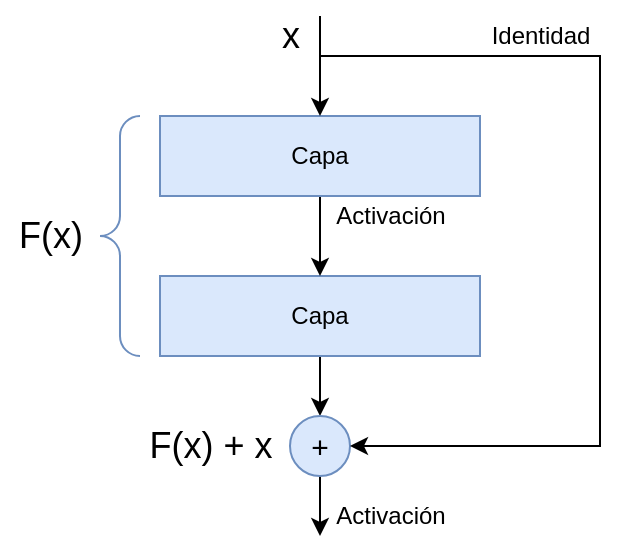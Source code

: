 <mxfile version="14.5.1" type="device"><diagram id="QAISOQQ_-sTj1b3V3EcZ" name="Página-1"><mxGraphModel dx="450" dy="281" grid="1" gridSize="10" guides="1" tooltips="1" connect="1" arrows="1" fold="1" page="1" pageScale="1" pageWidth="1169" pageHeight="827" math="0" shadow="0"><root><mxCell id="0"/><mxCell id="1" parent="0"/><mxCell id="geyZCDq13BFH2EBy5cL2-4" style="edgeStyle=orthogonalEdgeStyle;rounded=0;orthogonalLoop=1;jettySize=auto;html=1;entryX=0.5;entryY=0;entryDx=0;entryDy=0;" edge="1" parent="1" source="geyZCDq13BFH2EBy5cL2-1" target="geyZCDq13BFH2EBy5cL2-3"><mxGeometry relative="1" as="geometry"/></mxCell><mxCell id="geyZCDq13BFH2EBy5cL2-1" value="Capa" style="rounded=0;whiteSpace=wrap;html=1;fillColor=#dae8fc;strokeColor=#6c8ebf;" vertex="1" parent="1"><mxGeometry x="520" y="410" width="160" height="40" as="geometry"/></mxCell><mxCell id="geyZCDq13BFH2EBy5cL2-5" style="edgeStyle=orthogonalEdgeStyle;rounded=0;orthogonalLoop=1;jettySize=auto;html=1;entryX=0.5;entryY=0;entryDx=0;entryDy=0;" edge="1" parent="1" source="geyZCDq13BFH2EBy5cL2-2" target="geyZCDq13BFH2EBy5cL2-1"><mxGeometry relative="1" as="geometry"/></mxCell><mxCell id="geyZCDq13BFH2EBy5cL2-2" value="Capa" style="rounded=0;whiteSpace=wrap;html=1;fillColor=#dae8fc;strokeColor=#6c8ebf;" vertex="1" parent="1"><mxGeometry x="520" y="330" width="160" height="40" as="geometry"/></mxCell><mxCell id="geyZCDq13BFH2EBy5cL2-7" style="edgeStyle=orthogonalEdgeStyle;rounded=0;orthogonalLoop=1;jettySize=auto;html=1;" edge="1" parent="1" source="geyZCDq13BFH2EBy5cL2-3"><mxGeometry relative="1" as="geometry"><mxPoint x="600" y="540" as="targetPoint"/></mxGeometry></mxCell><mxCell id="geyZCDq13BFH2EBy5cL2-3" value="&lt;font style=&quot;font-size: 15px&quot;&gt;+&lt;/font&gt;" style="ellipse;whiteSpace=wrap;html=1;aspect=fixed;fillColor=#dae8fc;strokeColor=#6c8ebf;" vertex="1" parent="1"><mxGeometry x="585" y="480" width="30" height="30" as="geometry"/></mxCell><mxCell id="geyZCDq13BFH2EBy5cL2-6" value="" style="endArrow=classic;html=1;entryX=0.5;entryY=0;entryDx=0;entryDy=0;" edge="1" parent="1" target="geyZCDq13BFH2EBy5cL2-2"><mxGeometry width="50" height="50" relative="1" as="geometry"><mxPoint x="600" y="280" as="sourcePoint"/><mxPoint x="610" y="410" as="targetPoint"/></mxGeometry></mxCell><mxCell id="geyZCDq13BFH2EBy5cL2-9" value="" style="endArrow=oval;html=1;startArrow=none;startFill=0;endFill=1;endSize=0;curved=1;" edge="1" parent="1"><mxGeometry width="50" height="50" relative="1" as="geometry"><mxPoint x="600" y="300" as="sourcePoint"/><mxPoint x="740" y="300" as="targetPoint"/></mxGeometry></mxCell><mxCell id="geyZCDq13BFH2EBy5cL2-10" value="" style="endArrow=none;html=1;curved=1;" edge="1" parent="1"><mxGeometry width="50" height="50" relative="1" as="geometry"><mxPoint x="740" y="495.5" as="sourcePoint"/><mxPoint x="740" y="299.5" as="targetPoint"/></mxGeometry></mxCell><mxCell id="geyZCDq13BFH2EBy5cL2-11" value="" style="endArrow=classic;html=1;entryX=1;entryY=0.5;entryDx=0;entryDy=0;" edge="1" parent="1" target="geyZCDq13BFH2EBy5cL2-3"><mxGeometry width="50" height="50" relative="1" as="geometry"><mxPoint x="740" y="495" as="sourcePoint"/><mxPoint x="630" y="370" as="targetPoint"/></mxGeometry></mxCell><mxCell id="geyZCDq13BFH2EBy5cL2-12" value="&lt;font style=&quot;font-size: 18px&quot;&gt;x&lt;/font&gt;" style="text;html=1;align=center;verticalAlign=middle;resizable=0;points=[];autosize=1;" vertex="1" parent="1"><mxGeometry x="575" y="280" width="20" height="20" as="geometry"/></mxCell><mxCell id="geyZCDq13BFH2EBy5cL2-13" value="Activación" style="text;html=1;align=center;verticalAlign=middle;resizable=0;points=[];autosize=1;" vertex="1" parent="1"><mxGeometry x="600" y="370" width="70" height="20" as="geometry"/></mxCell><mxCell id="geyZCDq13BFH2EBy5cL2-14" value="Activación" style="text;html=1;align=center;verticalAlign=middle;resizable=0;points=[];autosize=1;" vertex="1" parent="1"><mxGeometry x="600" y="520" width="70" height="20" as="geometry"/></mxCell><mxCell id="geyZCDq13BFH2EBy5cL2-15" value="&lt;font style=&quot;font-size: 18px&quot;&gt;F(x) + x&lt;/font&gt;" style="text;html=1;align=center;verticalAlign=middle;resizable=0;points=[];autosize=1;" vertex="1" parent="1"><mxGeometry x="505" y="485" width="80" height="20" as="geometry"/></mxCell><mxCell id="geyZCDq13BFH2EBy5cL2-16" value="Identidad" style="text;html=1;align=center;verticalAlign=middle;resizable=0;points=[];autosize=1;rotation=0;" vertex="1" parent="1"><mxGeometry x="680" y="280" width="60" height="20" as="geometry"/></mxCell><mxCell id="geyZCDq13BFH2EBy5cL2-17" value="&lt;font style=&quot;font-size: 18px&quot;&gt;F(x)&lt;/font&gt;" style="text;html=1;align=center;verticalAlign=middle;resizable=0;points=[];autosize=1;" vertex="1" parent="1"><mxGeometry x="440" y="380" width="50" height="20" as="geometry"/></mxCell><mxCell id="geyZCDq13BFH2EBy5cL2-18" value="" style="labelPosition=right;align=left;strokeWidth=1;shape=mxgraph.mockup.markup.curlyBrace;html=1;shadow=0;dashed=0;strokeColor=#6c8ebf;direction=north;fillColor=#dae8fc;" vertex="1" parent="1"><mxGeometry x="490" y="330" width="20" height="120" as="geometry"/></mxCell></root></mxGraphModel></diagram></mxfile>